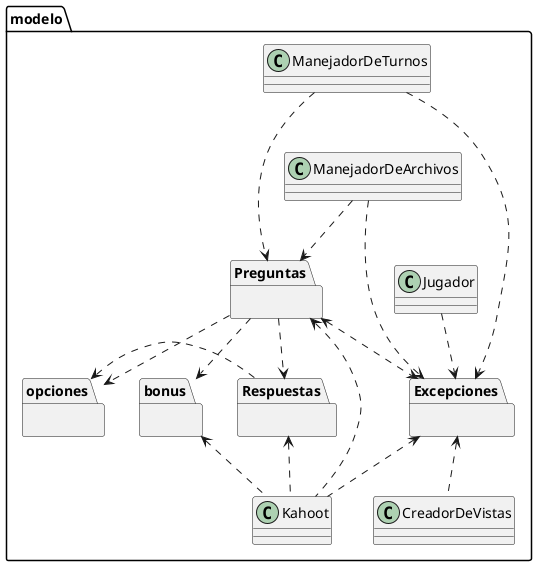 @startuml

package "modelo" {

    package "Excepciones"{
    }

    package "Preguntas"{
    }

    package "opciones"{
    }

    package "Respuestas"{
    }

    package "bonus"{
    }

    Class CreadorDeVistas
    Class Jugador
    Class Kahoot
    Class ManejadorDeArchivos
    Class ManejadorDeTurnos
}

Preguntas ..> opciones
Preguntas ..> Respuestas
Preguntas ..> bonus

Preguntas <..> Excepciones
opciones <. Respuestas

Excepciones <.. CreadorDeVistas
Jugador ..> Excepciones

bonus <.. Kahoot
Respuestas <.. Kahoot
Preguntas <.. Kahoot
Excepciones <.. Kahoot

ManejadorDeTurnos ...> Excepciones
ManejadorDeTurnos ...> Preguntas

ManejadorDeArchivos ..>Excepciones
ManejadorDeArchivos ..> Preguntas

@enduml

/*
Preguntas ..> bonus
Preguntas <..> Excepciones
opciones <.. Preguntas
Preguntas ..> Respuestas
opciones <.. Respuestas
CreadorDeVistas ..> Excepciones
Jugador ..> Excepciones

bonus <.. Kahoot
Respuestas <.. Kahoot
Preguntas <.. Kahoot
Excepciones <.. Kahoot

ManejadorDeTurnos ..> Excepciones
ManejadorDeTurnos .> Preguntas
ManejadorDeArchivos .> Preguntas
ManejadorDeArchivos ..>Excepciones
*/